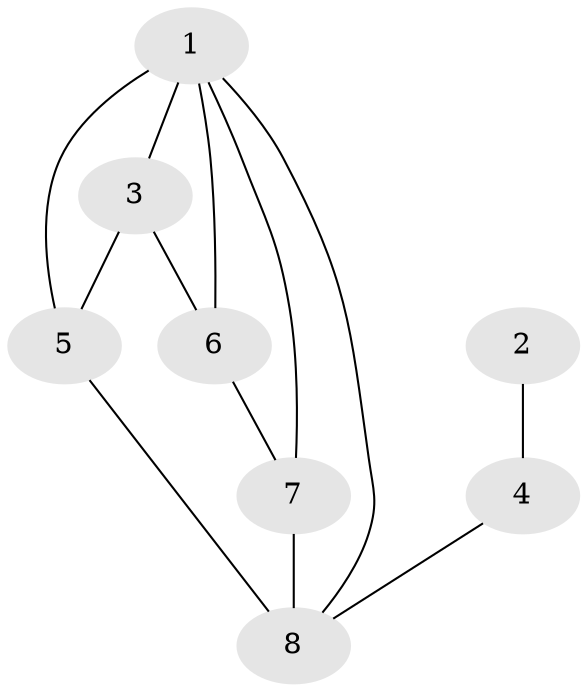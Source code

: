 // original degree distribution, {1: 0.3333333333333333, 4: 0.058823529411764705, 3: 0.27450980392156865, 2: 0.13725490196078433, 6: 0.0392156862745098, 0: 0.13725490196078433, 5: 0.0196078431372549}
// Generated by graph-tools (version 1.1) at 2025/48/03/04/25 22:48:21]
// undirected, 8 vertices, 12 edges
graph export_dot {
  node [color=gray90,style=filled];
  1;
  2;
  3;
  4;
  5;
  6;
  7;
  8;
  1 -- 3 [weight=2.0];
  1 -- 5 [weight=1.0];
  1 -- 6 [weight=1.0];
  1 -- 7 [weight=1.0];
  1 -- 8 [weight=1.0];
  2 -- 4 [weight=1.0];
  3 -- 5 [weight=1.0];
  3 -- 6 [weight=1.0];
  4 -- 8 [weight=1.0];
  5 -- 8 [weight=1.0];
  6 -- 7 [weight=1.0];
  7 -- 8 [weight=2.0];
}
